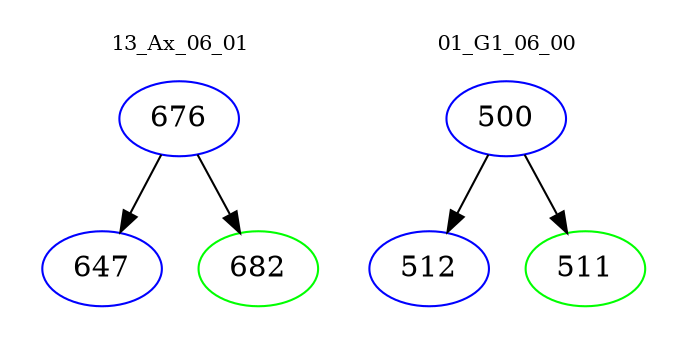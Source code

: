 digraph{
subgraph cluster_0 {
color = white
label = "13_Ax_06_01";
fontsize=10;
T0_676 [label="676", color="blue"]
T0_676 -> T0_647 [color="black"]
T0_647 [label="647", color="blue"]
T0_676 -> T0_682 [color="black"]
T0_682 [label="682", color="green"]
}
subgraph cluster_1 {
color = white
label = "01_G1_06_00";
fontsize=10;
T1_500 [label="500", color="blue"]
T1_500 -> T1_512 [color="black"]
T1_512 [label="512", color="blue"]
T1_500 -> T1_511 [color="black"]
T1_511 [label="511", color="green"]
}
}
